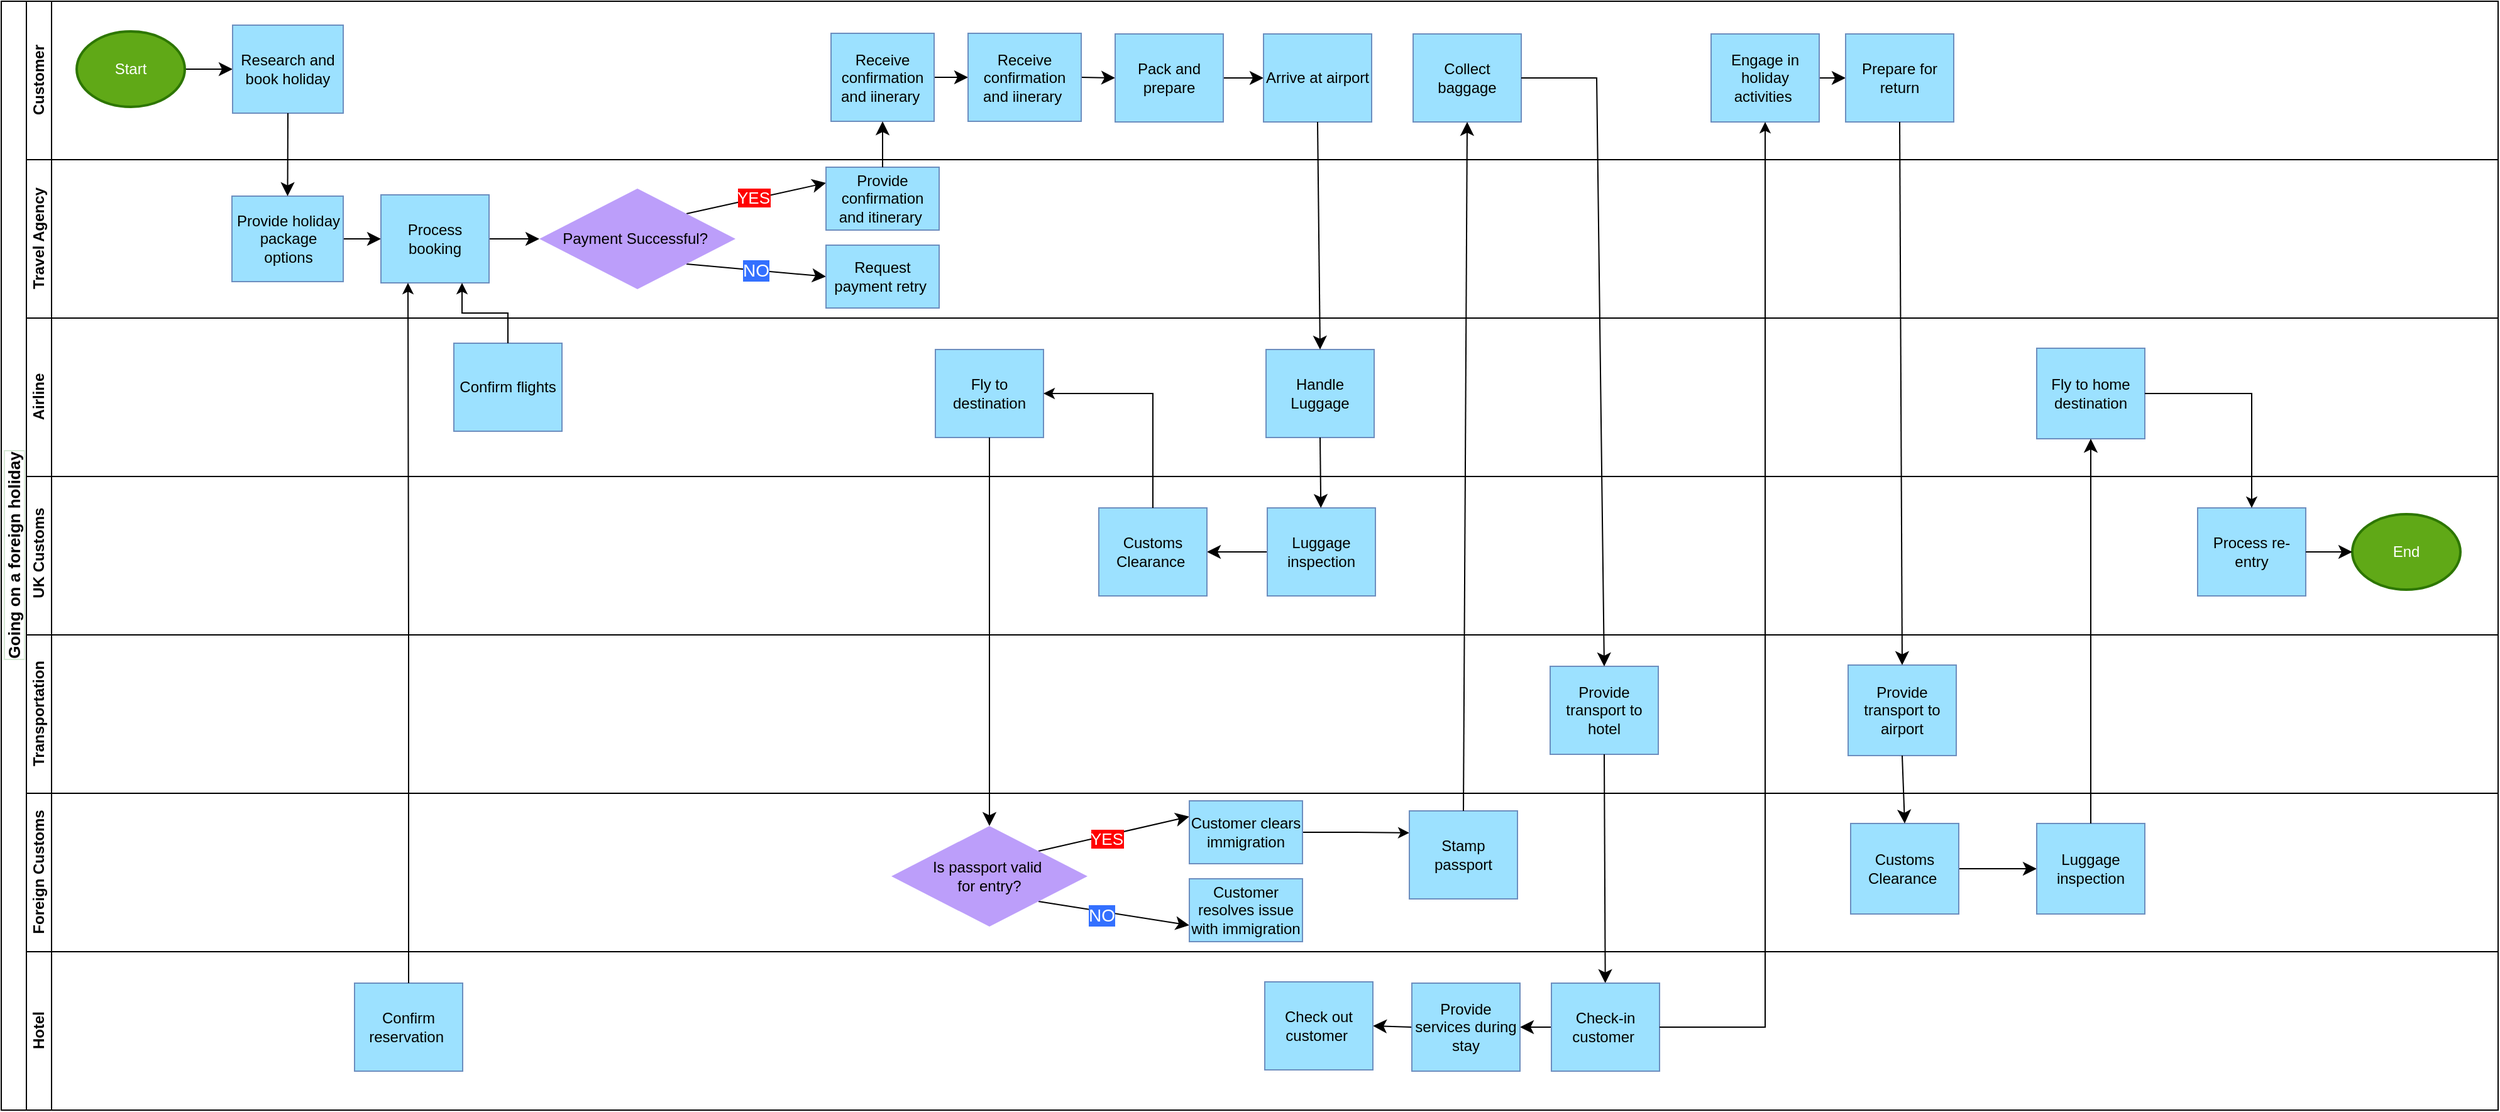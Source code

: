 <mxfile version="24.8.4">
  <diagram name="Page-1" id="JLOnOLcOAgradmC6K_oZ">
    <mxGraphModel dx="3983" dy="2877" grid="0" gridSize="10" guides="1" tooltips="1" connect="1" arrows="1" fold="1" page="0" pageScale="1" pageWidth="827" pageHeight="1169" math="0" shadow="0">
      <root>
        <mxCell id="0" />
        <mxCell id="1" parent="0" />
        <mxCell id="BxR5kWWOkdNth-eWLe1I-245" value="Going on a foreign holiday" style="swimlane;childLayout=stackLayout;resizeParent=1;resizeParentMax=0;horizontal=0;startSize=20;horizontalStack=0;html=1;labelBorderColor=#D5E8D4;fontSize=13;" vertex="1" parent="1">
          <mxGeometry x="-1895" y="-1615" width="1986" height="882" as="geometry" />
        </mxCell>
        <mxCell id="BxR5kWWOkdNth-eWLe1I-246" value="Customer" style="swimlane;startSize=20;horizontal=0;html=1;" vertex="1" parent="BxR5kWWOkdNth-eWLe1I-245">
          <mxGeometry x="20" width="1966" height="126" as="geometry" />
        </mxCell>
        <mxCell id="BxR5kWWOkdNth-eWLe1I-271" value="" style="edgeStyle=none;curved=1;rounded=0;orthogonalLoop=1;jettySize=auto;html=1;fontSize=12;startSize=8;endSize=8;" edge="1" parent="BxR5kWWOkdNth-eWLe1I-246" source="BxR5kWWOkdNth-eWLe1I-207" target="BxR5kWWOkdNth-eWLe1I-208">
          <mxGeometry relative="1" as="geometry" />
        </mxCell>
        <mxCell id="BxR5kWWOkdNth-eWLe1I-207" value="Start" style="strokeWidth=2;html=1;shape=mxgraph.flowchart.start_1;whiteSpace=wrap;fillColor=#60a917;strokeColor=#2D7600;fontColor=#ffffff;" vertex="1" parent="BxR5kWWOkdNth-eWLe1I-246">
          <mxGeometry x="40" y="24" width="86" height="60" as="geometry" />
        </mxCell>
        <mxCell id="BxR5kWWOkdNth-eWLe1I-208" value="Research and book holiday" style="rounded=0;whiteSpace=wrap;html=1;labelBackgroundColor=none;fillColor=#9CE1FF;strokeColor=#6c8ebf;gradientColor=none;" vertex="1" parent="BxR5kWWOkdNth-eWLe1I-246">
          <mxGeometry x="164" y="19" width="88" height="70" as="geometry" />
        </mxCell>
        <mxCell id="BxR5kWWOkdNth-eWLe1I-279" style="edgeStyle=none;curved=1;rounded=0;orthogonalLoop=1;jettySize=auto;html=1;exitX=1;exitY=0.5;exitDx=0;exitDy=0;entryX=0;entryY=0.5;entryDx=0;entryDy=0;fontSize=12;startSize=8;endSize=8;" edge="1" parent="BxR5kWWOkdNth-eWLe1I-246" source="BxR5kWWOkdNth-eWLe1I-259" target="BxR5kWWOkdNth-eWLe1I-260">
          <mxGeometry relative="1" as="geometry" />
        </mxCell>
        <mxCell id="BxR5kWWOkdNth-eWLe1I-259" value="Receive confirmation and iinerary&amp;nbsp;" style="rounded=0;whiteSpace=wrap;html=1;labelBackgroundColor=none;fillColor=#9CE1FF;strokeColor=#6c8ebf;gradientColor=none;" vertex="1" parent="BxR5kWWOkdNth-eWLe1I-246">
          <mxGeometry x="640" y="25.5" width="82" height="70" as="geometry" />
        </mxCell>
        <mxCell id="BxR5kWWOkdNth-eWLe1I-280" style="edgeStyle=none;curved=1;rounded=0;orthogonalLoop=1;jettySize=auto;html=1;exitX=1;exitY=0.5;exitDx=0;exitDy=0;entryX=0;entryY=0.5;entryDx=0;entryDy=0;fontSize=12;startSize=8;endSize=8;" edge="1" parent="BxR5kWWOkdNth-eWLe1I-246" source="BxR5kWWOkdNth-eWLe1I-260" target="BxR5kWWOkdNth-eWLe1I-261">
          <mxGeometry relative="1" as="geometry" />
        </mxCell>
        <mxCell id="BxR5kWWOkdNth-eWLe1I-260" value="Receive confirmation and iinerary&amp;nbsp;" style="rounded=0;whiteSpace=wrap;html=1;labelBackgroundColor=none;fillColor=#9CE1FF;strokeColor=#6c8ebf;gradientColor=none;" vertex="1" parent="BxR5kWWOkdNth-eWLe1I-246">
          <mxGeometry x="749" y="25.5" width="90" height="70" as="geometry" />
        </mxCell>
        <mxCell id="BxR5kWWOkdNth-eWLe1I-281" style="edgeStyle=none;curved=1;rounded=0;orthogonalLoop=1;jettySize=auto;html=1;exitX=1;exitY=0.5;exitDx=0;exitDy=0;entryX=0;entryY=0.5;entryDx=0;entryDy=0;fontSize=12;startSize=8;endSize=8;" edge="1" parent="BxR5kWWOkdNth-eWLe1I-246" source="BxR5kWWOkdNth-eWLe1I-261" target="BxR5kWWOkdNth-eWLe1I-262">
          <mxGeometry relative="1" as="geometry" />
        </mxCell>
        <mxCell id="BxR5kWWOkdNth-eWLe1I-261" value="Pack and prepare" style="rounded=0;whiteSpace=wrap;html=1;labelBackgroundColor=none;fillColor=#9CE1FF;strokeColor=#6c8ebf;gradientColor=none;" vertex="1" parent="BxR5kWWOkdNth-eWLe1I-246">
          <mxGeometry x="866" y="26" width="86" height="70" as="geometry" />
        </mxCell>
        <mxCell id="BxR5kWWOkdNth-eWLe1I-262" value="Arrive at airport" style="rounded=0;whiteSpace=wrap;html=1;labelBackgroundColor=none;fillColor=#9CE1FF;strokeColor=#6c8ebf;gradientColor=none;" vertex="1" parent="BxR5kWWOkdNth-eWLe1I-246">
          <mxGeometry x="984" y="26" width="86" height="70" as="geometry" />
        </mxCell>
        <mxCell id="BxR5kWWOkdNth-eWLe1I-325" value="Collect baggage" style="rounded=0;whiteSpace=wrap;html=1;labelBackgroundColor=none;fillColor=#9CE1FF;strokeColor=#6c8ebf;gradientColor=none;" vertex="1" parent="BxR5kWWOkdNth-eWLe1I-246">
          <mxGeometry x="1103" y="26" width="86" height="70" as="geometry" />
        </mxCell>
        <mxCell id="BxR5kWWOkdNth-eWLe1I-350" style="edgeStyle=none;curved=1;rounded=0;orthogonalLoop=1;jettySize=auto;html=1;exitX=1;exitY=0.5;exitDx=0;exitDy=0;entryX=0;entryY=0.5;entryDx=0;entryDy=0;fontSize=12;startSize=8;endSize=8;" edge="1" parent="BxR5kWWOkdNth-eWLe1I-246" source="BxR5kWWOkdNth-eWLe1I-343" target="BxR5kWWOkdNth-eWLe1I-349">
          <mxGeometry relative="1" as="geometry" />
        </mxCell>
        <mxCell id="BxR5kWWOkdNth-eWLe1I-343" value="Engage in holiday activities&amp;nbsp;" style="rounded=0;whiteSpace=wrap;html=1;labelBackgroundColor=none;fillColor=#9CE1FF;strokeColor=#6c8ebf;gradientColor=none;" vertex="1" parent="BxR5kWWOkdNth-eWLe1I-246">
          <mxGeometry x="1340" y="26" width="86" height="70" as="geometry" />
        </mxCell>
        <mxCell id="BxR5kWWOkdNth-eWLe1I-349" value="Prepare for return" style="rounded=0;whiteSpace=wrap;html=1;labelBackgroundColor=none;fillColor=#9CE1FF;strokeColor=#6c8ebf;gradientColor=none;" vertex="1" parent="BxR5kWWOkdNth-eWLe1I-246">
          <mxGeometry x="1447" y="26" width="86" height="70" as="geometry" />
        </mxCell>
        <mxCell id="BxR5kWWOkdNth-eWLe1I-247" value="Travel Agency" style="swimlane;startSize=20;horizontal=0;html=1;" vertex="1" parent="BxR5kWWOkdNth-eWLe1I-245">
          <mxGeometry x="20" y="126" width="1966" height="126" as="geometry" />
        </mxCell>
        <mxCell id="BxR5kWWOkdNth-eWLe1I-276" value="NO" style="edgeStyle=none;curved=1;rounded=0;orthogonalLoop=1;jettySize=auto;html=1;exitX=1;exitY=1;exitDx=0;exitDy=0;entryX=0;entryY=0.5;entryDx=0;entryDy=0;fontSize=14;startSize=8;endSize=8;labelBorderColor=none;labelBackgroundColor=#3370ff;fontColor=#FFFFFF;textShadow=0;" edge="1" parent="BxR5kWWOkdNth-eWLe1I-247" source="BxR5kWWOkdNth-eWLe1I-231" target="BxR5kWWOkdNth-eWLe1I-239">
          <mxGeometry x="-0.012" relative="1" as="geometry">
            <mxPoint as="offset" />
          </mxGeometry>
        </mxCell>
        <mxCell id="BxR5kWWOkdNth-eWLe1I-273" style="edgeStyle=none;curved=1;rounded=0;orthogonalLoop=1;jettySize=auto;html=1;exitX=1;exitY=0.5;exitDx=0;exitDy=0;entryX=0;entryY=0.5;entryDx=0;entryDy=0;fontSize=12;startSize=8;endSize=8;" edge="1" parent="BxR5kWWOkdNth-eWLe1I-247" source="BxR5kWWOkdNth-eWLe1I-190" target="BxR5kWWOkdNth-eWLe1I-217">
          <mxGeometry relative="1" as="geometry" />
        </mxCell>
        <mxCell id="BxR5kWWOkdNth-eWLe1I-190" value="Provide holiday package options" style="rounded=0;whiteSpace=wrap;html=1;labelBackgroundColor=none;fillColor=#9CE1FF;strokeColor=#6c8ebf;gradientColor=none;" vertex="1" parent="BxR5kWWOkdNth-eWLe1I-247">
          <mxGeometry x="163.5" y="29" width="88.5" height="68" as="geometry" />
        </mxCell>
        <mxCell id="BxR5kWWOkdNth-eWLe1I-274" style="edgeStyle=none;curved=1;rounded=0;orthogonalLoop=1;jettySize=auto;html=1;exitX=1;exitY=0.5;exitDx=0;exitDy=0;entryX=0;entryY=0.5;entryDx=0;entryDy=0;fontSize=12;startSize=8;endSize=8;" edge="1" parent="BxR5kWWOkdNth-eWLe1I-247" source="BxR5kWWOkdNth-eWLe1I-217" target="BxR5kWWOkdNth-eWLe1I-231">
          <mxGeometry relative="1" as="geometry" />
        </mxCell>
        <mxCell id="BxR5kWWOkdNth-eWLe1I-217" value="Process booking" style="rounded=0;whiteSpace=wrap;html=1;labelBackgroundColor=none;fillColor=#9CE1FF;strokeColor=#6c8ebf;gradientColor=none;" vertex="1" parent="BxR5kWWOkdNth-eWLe1I-247">
          <mxGeometry x="282" y="28" width="86" height="70" as="geometry" />
        </mxCell>
        <mxCell id="BxR5kWWOkdNth-eWLe1I-275" style="edgeStyle=none;curved=1;rounded=0;orthogonalLoop=1;jettySize=auto;html=1;exitX=1;exitY=0;exitDx=0;exitDy=0;entryX=0;entryY=0.25;entryDx=0;entryDy=0;fontSize=12;startSize=8;endSize=8;" edge="1" parent="BxR5kWWOkdNth-eWLe1I-247" source="BxR5kWWOkdNth-eWLe1I-231" target="BxR5kWWOkdNth-eWLe1I-218">
          <mxGeometry relative="1" as="geometry" />
        </mxCell>
        <mxCell id="BxR5kWWOkdNth-eWLe1I-291" value="YES" style="edgeLabel;html=1;align=center;verticalAlign=middle;resizable=0;points=[];fontSize=13;labelBorderColor=none;labelBackgroundColor=#FF0000;fontColor=#FFFFFF;textShadow=0;" vertex="1" connectable="0" parent="BxR5kWWOkdNth-eWLe1I-275">
          <mxGeometry x="-0.053" y="1" relative="1" as="geometry">
            <mxPoint y="-1" as="offset" />
          </mxGeometry>
        </mxCell>
        <mxCell id="BxR5kWWOkdNth-eWLe1I-231" value="Payment Successful?&amp;nbsp;" style="rhombus;whiteSpace=wrap;html=1;fillColor=#BC9EFA;fontColor=#000000;strokeColor=none;" vertex="1" parent="BxR5kWWOkdNth-eWLe1I-247">
          <mxGeometry x="408" y="23" width="156" height="80" as="geometry" />
        </mxCell>
        <mxCell id="BxR5kWWOkdNth-eWLe1I-218" value="Provide confirmation and itinerary&amp;nbsp;" style="rounded=0;whiteSpace=wrap;html=1;labelBackgroundColor=none;fillColor=#9CE1FF;strokeColor=#6c8ebf;gradientColor=none;" vertex="1" parent="BxR5kWWOkdNth-eWLe1I-247">
          <mxGeometry x="636" y="6" width="90" height="50" as="geometry" />
        </mxCell>
        <mxCell id="BxR5kWWOkdNth-eWLe1I-239" value="Request payment retry&amp;nbsp;" style="rounded=0;whiteSpace=wrap;html=1;labelBackgroundColor=none;fillColor=#9CE1FF;strokeColor=#6c8ebf;gradientColor=none;" vertex="1" parent="BxR5kWWOkdNth-eWLe1I-247">
          <mxGeometry x="636" y="68" width="90" height="50" as="geometry" />
        </mxCell>
        <mxCell id="BxR5kWWOkdNth-eWLe1I-387" style="edgeStyle=none;curved=1;rounded=0;orthogonalLoop=1;jettySize=auto;html=1;exitX=1;exitY=0.5;exitDx=0;exitDy=0;fontSize=12;startSize=8;endSize=8;" edge="1" parent="BxR5kWWOkdNth-eWLe1I-247" source="BxR5kWWOkdNth-eWLe1I-190" target="BxR5kWWOkdNth-eWLe1I-190">
          <mxGeometry relative="1" as="geometry" />
        </mxCell>
        <mxCell id="BxR5kWWOkdNth-eWLe1I-388" style="edgeStyle=none;curved=1;rounded=0;orthogonalLoop=1;jettySize=auto;html=1;exitX=0.5;exitY=0;exitDx=0;exitDy=0;fontSize=12;startSize=8;endSize=8;" edge="1" parent="BxR5kWWOkdNth-eWLe1I-247" source="BxR5kWWOkdNth-eWLe1I-217" target="BxR5kWWOkdNth-eWLe1I-217">
          <mxGeometry relative="1" as="geometry" />
        </mxCell>
        <mxCell id="BxR5kWWOkdNth-eWLe1I-249" value="Airline" style="swimlane;startSize=20;horizontal=0;html=1;" vertex="1" parent="BxR5kWWOkdNth-eWLe1I-245">
          <mxGeometry x="20" y="252" width="1966" height="126" as="geometry" />
        </mxCell>
        <mxCell id="BxR5kWWOkdNth-eWLe1I-283" value="Handle Luggage" style="rounded=0;whiteSpace=wrap;html=1;labelBackgroundColor=none;fillColor=#9CE1FF;strokeColor=#6c8ebf;gradientColor=none;" vertex="1" parent="BxR5kWWOkdNth-eWLe1I-249">
          <mxGeometry x="986" y="25" width="86" height="70" as="geometry" />
        </mxCell>
        <mxCell id="BxR5kWWOkdNth-eWLe1I-368" value="Fly to home destination" style="rounded=0;whiteSpace=wrap;html=1;labelBackgroundColor=none;fillColor=#9CE1FF;strokeColor=#6c8ebf;gradientColor=none;" vertex="1" parent="BxR5kWWOkdNth-eWLe1I-249">
          <mxGeometry x="1599" y="24" width="86" height="72" as="geometry" />
        </mxCell>
        <mxCell id="BxR5kWWOkdNth-eWLe1I-269" value="Fly to destination" style="rounded=0;whiteSpace=wrap;html=1;labelBackgroundColor=none;fillColor=#9CE1FF;strokeColor=#6c8ebf;gradientColor=none;" vertex="1" parent="BxR5kWWOkdNth-eWLe1I-249">
          <mxGeometry x="723" y="25" width="86" height="70" as="geometry" />
        </mxCell>
        <mxCell id="BxR5kWWOkdNth-eWLe1I-267" value="Confirm flights" style="rounded=0;whiteSpace=wrap;html=1;labelBackgroundColor=none;fillColor=#9CE1FF;strokeColor=#6c8ebf;gradientColor=none;" vertex="1" parent="BxR5kWWOkdNth-eWLe1I-249">
          <mxGeometry x="340" y="20" width="86" height="70" as="geometry" />
        </mxCell>
        <mxCell id="BxR5kWWOkdNth-eWLe1I-250" value="&amp;nbsp;UK&amp;nbsp;&lt;span style=&quot;background-color: initial;&quot;&gt;Customs&lt;/span&gt;" style="swimlane;startSize=20;horizontal=0;html=1;" vertex="1" parent="BxR5kWWOkdNth-eWLe1I-245">
          <mxGeometry x="20" y="378" width="1966" height="126" as="geometry" />
        </mxCell>
        <mxCell id="BxR5kWWOkdNth-eWLe1I-286" style="edgeStyle=none;curved=1;rounded=0;orthogonalLoop=1;jettySize=auto;html=1;exitX=0;exitY=0.5;exitDx=0;exitDy=0;fontSize=12;startSize=8;endSize=8;" edge="1" parent="BxR5kWWOkdNth-eWLe1I-250" source="BxR5kWWOkdNth-eWLe1I-263">
          <mxGeometry relative="1" as="geometry">
            <mxPoint x="1064.286" y="60.571" as="targetPoint" />
          </mxGeometry>
        </mxCell>
        <mxCell id="BxR5kWWOkdNth-eWLe1I-380" value="Process re-entry" style="rounded=0;whiteSpace=wrap;html=1;labelBackgroundColor=none;fillColor=#9CE1FF;strokeColor=#6c8ebf;gradientColor=none;" vertex="1" parent="BxR5kWWOkdNth-eWLe1I-250">
          <mxGeometry x="1727" y="25" width="86" height="70" as="geometry" />
        </mxCell>
        <mxCell id="BxR5kWWOkdNth-eWLe1I-369" value="" style="edgeStyle=none;curved=1;rounded=0;orthogonalLoop=1;jettySize=auto;html=1;fontSize=12;startSize=8;endSize=8;" edge="1" parent="BxR5kWWOkdNth-eWLe1I-250" source="BxR5kWWOkdNth-eWLe1I-263" target="BxR5kWWOkdNth-eWLe1I-264">
          <mxGeometry relative="1" as="geometry" />
        </mxCell>
        <mxCell id="BxR5kWWOkdNth-eWLe1I-263" value="Luggage inspection" style="rounded=0;whiteSpace=wrap;html=1;labelBackgroundColor=none;fillColor=#9CE1FF;strokeColor=#6c8ebf;gradientColor=none;" vertex="1" parent="BxR5kWWOkdNth-eWLe1I-250">
          <mxGeometry x="987" y="25" width="86" height="70" as="geometry" />
        </mxCell>
        <mxCell id="BxR5kWWOkdNth-eWLe1I-264" value="Customs Clearance&amp;nbsp;" style="rounded=0;whiteSpace=wrap;html=1;labelBackgroundColor=none;fillColor=#9CE1FF;strokeColor=#6c8ebf;gradientColor=none;" vertex="1" parent="BxR5kWWOkdNth-eWLe1I-250">
          <mxGeometry x="853" y="25" width="86" height="70" as="geometry" />
        </mxCell>
        <mxCell id="BxR5kWWOkdNth-eWLe1I-385" value="End" style="strokeWidth=2;html=1;shape=mxgraph.flowchart.start_1;whiteSpace=wrap;fillColor=#60a917;fontColor=#ffffff;strokeColor=#2D7600;" vertex="1" parent="BxR5kWWOkdNth-eWLe1I-250">
          <mxGeometry x="1850" y="30" width="86" height="60" as="geometry" />
        </mxCell>
        <mxCell id="BxR5kWWOkdNth-eWLe1I-403" style="edgeStyle=none;curved=1;rounded=0;orthogonalLoop=1;jettySize=auto;html=1;exitX=1;exitY=0.5;exitDx=0;exitDy=0;entryX=0;entryY=0.5;entryDx=0;entryDy=0;entryPerimeter=0;fontSize=12;startSize=8;endSize=8;" edge="1" parent="BxR5kWWOkdNth-eWLe1I-250" source="BxR5kWWOkdNth-eWLe1I-380" target="BxR5kWWOkdNth-eWLe1I-385">
          <mxGeometry relative="1" as="geometry" />
        </mxCell>
        <mxCell id="BxR5kWWOkdNth-eWLe1I-252" value="Transportation" style="swimlane;startSize=20;horizontal=0;html=1;" vertex="1" parent="BxR5kWWOkdNth-eWLe1I-245">
          <mxGeometry x="20" y="504" width="1966" height="126" as="geometry" />
        </mxCell>
        <mxCell id="BxR5kWWOkdNth-eWLe1I-314" value="Provide transport to hotel" style="rounded=0;whiteSpace=wrap;html=1;labelBackgroundColor=none;fillColor=#9CE1FF;strokeColor=#6c8ebf;gradientColor=none;" vertex="1" parent="BxR5kWWOkdNth-eWLe1I-252">
          <mxGeometry x="1212" y="25" width="86" height="70" as="geometry" />
        </mxCell>
        <mxCell id="BxR5kWWOkdNth-eWLe1I-352" value="Provide transport to airport" style="rounded=0;whiteSpace=wrap;html=1;labelBackgroundColor=none;fillColor=#9CE1FF;strokeColor=#6c8ebf;gradientColor=none;" vertex="1" parent="BxR5kWWOkdNth-eWLe1I-252">
          <mxGeometry x="1449" y="24" width="86" height="72" as="geometry" />
        </mxCell>
        <mxCell id="BxR5kWWOkdNth-eWLe1I-272" style="edgeStyle=none;curved=1;rounded=0;orthogonalLoop=1;jettySize=auto;html=1;exitX=0.5;exitY=1;exitDx=0;exitDy=0;entryX=0.5;entryY=0;entryDx=0;entryDy=0;fontSize=12;startSize=8;endSize=8;" edge="1" parent="BxR5kWWOkdNth-eWLe1I-245" source="BxR5kWWOkdNth-eWLe1I-208" target="BxR5kWWOkdNth-eWLe1I-190">
          <mxGeometry relative="1" as="geometry" />
        </mxCell>
        <mxCell id="BxR5kWWOkdNth-eWLe1I-278" style="edgeStyle=none;curved=1;rounded=0;orthogonalLoop=1;jettySize=auto;html=1;exitX=0.5;exitY=0;exitDx=0;exitDy=0;entryX=0.5;entryY=1;entryDx=0;entryDy=0;fontSize=12;startSize=8;endSize=8;" edge="1" parent="BxR5kWWOkdNth-eWLe1I-245" source="BxR5kWWOkdNth-eWLe1I-218" target="BxR5kWWOkdNth-eWLe1I-259">
          <mxGeometry relative="1" as="geometry" />
        </mxCell>
        <mxCell id="BxR5kWWOkdNth-eWLe1I-284" style="edgeStyle=none;curved=1;rounded=0;orthogonalLoop=1;jettySize=auto;html=1;exitX=0.5;exitY=1;exitDx=0;exitDy=0;entryX=0.5;entryY=0;entryDx=0;entryDy=0;fontSize=12;startSize=8;endSize=8;" edge="1" parent="BxR5kWWOkdNth-eWLe1I-245" source="BxR5kWWOkdNth-eWLe1I-262" target="BxR5kWWOkdNth-eWLe1I-283">
          <mxGeometry relative="1" as="geometry" />
        </mxCell>
        <mxCell id="BxR5kWWOkdNth-eWLe1I-285" style="edgeStyle=none;curved=1;rounded=0;orthogonalLoop=1;jettySize=auto;html=1;exitX=0.5;exitY=1;exitDx=0;exitDy=0;fontSize=12;startSize=8;endSize=8;" edge="1" parent="BxR5kWWOkdNth-eWLe1I-245" source="BxR5kWWOkdNth-eWLe1I-283" target="BxR5kWWOkdNth-eWLe1I-263">
          <mxGeometry relative="1" as="geometry" />
        </mxCell>
        <mxCell id="BxR5kWWOkdNth-eWLe1I-310" style="edgeStyle=none;curved=1;rounded=0;orthogonalLoop=1;jettySize=auto;html=1;exitX=0.5;exitY=1;exitDx=0;exitDy=0;fontSize=12;startSize=8;endSize=8;" edge="1" parent="BxR5kWWOkdNth-eWLe1I-245" source="BxR5kWWOkdNth-eWLe1I-269" target="BxR5kWWOkdNth-eWLe1I-296">
          <mxGeometry relative="1" as="geometry" />
        </mxCell>
        <mxCell id="BxR5kWWOkdNth-eWLe1I-339" style="edgeStyle=none;curved=1;rounded=0;orthogonalLoop=1;jettySize=auto;html=1;exitX=0.5;exitY=1;exitDx=0;exitDy=0;fontSize=12;startSize=8;endSize=8;" edge="1" parent="BxR5kWWOkdNth-eWLe1I-245" source="BxR5kWWOkdNth-eWLe1I-314" target="BxR5kWWOkdNth-eWLe1I-323">
          <mxGeometry relative="1" as="geometry" />
        </mxCell>
        <mxCell id="BxR5kWWOkdNth-eWLe1I-251" value="Foreign Customs" style="swimlane;startSize=20;horizontal=0;html=1;" vertex="1" parent="BxR5kWWOkdNth-eWLe1I-245">
          <mxGeometry x="20" y="630" width="1966" height="126" as="geometry" />
        </mxCell>
        <mxCell id="BxR5kWWOkdNth-eWLe1I-334" style="edgeStyle=none;curved=1;rounded=0;orthogonalLoop=1;jettySize=auto;html=1;exitX=1;exitY=1;exitDx=0;exitDy=0;entryX=0;entryY=0.74;entryDx=0;entryDy=0;fontSize=12;startSize=8;endSize=8;entryPerimeter=0;" edge="1" parent="BxR5kWWOkdNth-eWLe1I-251" source="BxR5kWWOkdNth-eWLe1I-296" target="BxR5kWWOkdNth-eWLe1I-300">
          <mxGeometry relative="1" as="geometry" />
        </mxCell>
        <mxCell id="BxR5kWWOkdNth-eWLe1I-336" value="NO" style="edgeLabel;html=1;align=center;verticalAlign=middle;resizable=0;points=[];fontSize=14;labelBorderColor=none;labelBackgroundColor=#3370ff;spacing=10;fontColor=#FFFFFF;textShadow=0;" vertex="1" connectable="0" parent="BxR5kWWOkdNth-eWLe1I-334">
          <mxGeometry x="-0.032" y="-2" relative="1" as="geometry">
            <mxPoint x="-8" as="offset" />
          </mxGeometry>
        </mxCell>
        <mxCell id="BxR5kWWOkdNth-eWLe1I-335" style="edgeStyle=none;curved=1;rounded=0;orthogonalLoop=1;jettySize=auto;html=1;exitX=1;exitY=0;exitDx=0;exitDy=0;entryX=0;entryY=0.25;entryDx=0;entryDy=0;fontSize=12;startSize=8;endSize=8;textShadow=0;" edge="1" parent="BxR5kWWOkdNth-eWLe1I-251" source="BxR5kWWOkdNth-eWLe1I-296" target="BxR5kWWOkdNth-eWLe1I-301">
          <mxGeometry relative="1" as="geometry" />
        </mxCell>
        <mxCell id="BxR5kWWOkdNth-eWLe1I-337" value="YES" style="edgeLabel;html=1;align=center;verticalAlign=middle;resizable=0;points=[];fontSize=13;labelBorderColor=none;labelBackgroundColor=#FF0000;fontColor=#FFFFFF;" vertex="1" connectable="0" parent="BxR5kWWOkdNth-eWLe1I-335">
          <mxGeometry x="-0.111" y="-2" relative="1" as="geometry">
            <mxPoint as="offset" />
          </mxGeometry>
        </mxCell>
        <mxCell id="BxR5kWWOkdNth-eWLe1I-296" value="Is passport valid&amp;nbsp;&lt;div&gt;for entry?&lt;/div&gt;" style="rhombus;whiteSpace=wrap;html=1;fillColor=#BC9EFA;fontColor=#000000;strokeColor=none;" vertex="1" parent="BxR5kWWOkdNth-eWLe1I-251">
          <mxGeometry x="688" y="26" width="156" height="80" as="geometry" />
        </mxCell>
        <mxCell id="BxR5kWWOkdNth-eWLe1I-300" value="Customer resolves issue with immigration" style="rounded=0;whiteSpace=wrap;html=1;labelBackgroundColor=none;fillColor=#9CE1FF;strokeColor=#6c8ebf;gradientColor=none;movable=1;resizable=1;rotatable=1;deletable=1;editable=1;locked=0;connectable=1;" vertex="1" parent="BxR5kWWOkdNth-eWLe1I-251">
          <mxGeometry x="925" y="68" width="90" height="50" as="geometry" />
        </mxCell>
        <mxCell id="BxR5kWWOkdNth-eWLe1I-415" style="edgeStyle=orthogonalEdgeStyle;rounded=0;orthogonalLoop=1;jettySize=auto;html=1;exitX=1;exitY=0.5;exitDx=0;exitDy=0;entryX=0;entryY=0.25;entryDx=0;entryDy=0;" edge="1" parent="BxR5kWWOkdNth-eWLe1I-251" source="BxR5kWWOkdNth-eWLe1I-301" target="BxR5kWWOkdNth-eWLe1I-311">
          <mxGeometry relative="1" as="geometry" />
        </mxCell>
        <mxCell id="BxR5kWWOkdNth-eWLe1I-301" value="Customer clears immigration" style="rounded=0;whiteSpace=wrap;html=1;labelBackgroundColor=none;fillColor=#9CE1FF;strokeColor=#6c8ebf;gradientColor=none;movable=1;resizable=1;rotatable=1;deletable=1;editable=1;locked=0;connectable=1;" vertex="1" parent="BxR5kWWOkdNth-eWLe1I-251">
          <mxGeometry x="925" y="6" width="90" height="50" as="geometry" />
        </mxCell>
        <mxCell id="BxR5kWWOkdNth-eWLe1I-375" style="edgeStyle=none;curved=1;rounded=0;orthogonalLoop=1;jettySize=auto;html=1;exitX=1;exitY=0.5;exitDx=0;exitDy=0;entryX=0;entryY=0.5;entryDx=0;entryDy=0;fontSize=12;startSize=8;endSize=8;" edge="1" parent="BxR5kWWOkdNth-eWLe1I-251" source="BxR5kWWOkdNth-eWLe1I-372" target="BxR5kWWOkdNth-eWLe1I-373">
          <mxGeometry relative="1" as="geometry" />
        </mxCell>
        <mxCell id="BxR5kWWOkdNth-eWLe1I-372" value="Customs Clearance&amp;nbsp;" style="rounded=0;whiteSpace=wrap;html=1;labelBackgroundColor=none;fillColor=#9CE1FF;strokeColor=#6c8ebf;gradientColor=none;" vertex="1" parent="BxR5kWWOkdNth-eWLe1I-251">
          <mxGeometry x="1451" y="24" width="86" height="72" as="geometry" />
        </mxCell>
        <mxCell id="BxR5kWWOkdNth-eWLe1I-373" value="Luggage inspection" style="rounded=0;whiteSpace=wrap;html=1;labelBackgroundColor=none;fillColor=#9CE1FF;strokeColor=#6c8ebf;gradientColor=none;" vertex="1" parent="BxR5kWWOkdNth-eWLe1I-251">
          <mxGeometry x="1599" y="24" width="86" height="72" as="geometry" />
        </mxCell>
        <mxCell id="BxR5kWWOkdNth-eWLe1I-311" value="Stamp passport" style="rounded=0;whiteSpace=wrap;html=1;labelBackgroundColor=none;fillColor=#9CE1FF;strokeColor=#6c8ebf;gradientColor=none;" vertex="1" parent="BxR5kWWOkdNth-eWLe1I-251">
          <mxGeometry x="1100" y="14" width="86" height="70" as="geometry" />
        </mxCell>
        <mxCell id="BxR5kWWOkdNth-eWLe1I-317" value="Hotel" style="swimlane;startSize=20;horizontal=0;html=1;" vertex="1" parent="BxR5kWWOkdNth-eWLe1I-245">
          <mxGeometry x="20" y="756" width="1966" height="126" as="geometry" />
        </mxCell>
        <mxCell id="BxR5kWWOkdNth-eWLe1I-400" style="edgeStyle=none;curved=1;rounded=0;orthogonalLoop=1;jettySize=auto;html=1;exitX=0;exitY=0.5;exitDx=0;exitDy=0;entryX=1;entryY=0.5;entryDx=0;entryDy=0;fontSize=12;startSize=8;endSize=8;" edge="1" parent="BxR5kWWOkdNth-eWLe1I-317" source="BxR5kWWOkdNth-eWLe1I-323" target="BxR5kWWOkdNth-eWLe1I-324">
          <mxGeometry relative="1" as="geometry" />
        </mxCell>
        <mxCell id="BxR5kWWOkdNth-eWLe1I-323" value="Check-in customer&amp;nbsp;" style="rounded=0;whiteSpace=wrap;html=1;labelBackgroundColor=none;fillColor=#9CE1FF;strokeColor=#6c8ebf;gradientColor=none;" vertex="1" parent="BxR5kWWOkdNth-eWLe1I-317">
          <mxGeometry x="1213" y="25" width="86" height="70" as="geometry" />
        </mxCell>
        <mxCell id="BxR5kWWOkdNth-eWLe1I-344" style="edgeStyle=none;curved=1;rounded=0;orthogonalLoop=1;jettySize=auto;html=1;exitX=0;exitY=0.5;exitDx=0;exitDy=0;entryX=1;entryY=0.5;entryDx=0;entryDy=0;fontSize=12;startSize=8;endSize=8;" edge="1" parent="BxR5kWWOkdNth-eWLe1I-317" source="BxR5kWWOkdNth-eWLe1I-324" target="BxR5kWWOkdNth-eWLe1I-341">
          <mxGeometry relative="1" as="geometry" />
        </mxCell>
        <mxCell id="BxR5kWWOkdNth-eWLe1I-324" value="Provide services during stay" style="rounded=0;whiteSpace=wrap;html=1;labelBackgroundColor=none;fillColor=#9CE1FF;strokeColor=#6c8ebf;gradientColor=none;" vertex="1" parent="BxR5kWWOkdNth-eWLe1I-317">
          <mxGeometry x="1102" y="25" width="86" height="70" as="geometry" />
        </mxCell>
        <mxCell id="BxR5kWWOkdNth-eWLe1I-341" value="Check out customer&amp;nbsp;" style="rounded=0;whiteSpace=wrap;html=1;labelBackgroundColor=none;fillColor=#9CE1FF;strokeColor=#6c8ebf;gradientColor=none;" vertex="1" parent="BxR5kWWOkdNth-eWLe1I-317">
          <mxGeometry x="985" y="24" width="86" height="70" as="geometry" />
        </mxCell>
        <mxCell id="BxR5kWWOkdNth-eWLe1I-318" value="Confirm reservation&amp;nbsp;" style="rounded=0;whiteSpace=wrap;html=1;labelBackgroundColor=none;fillColor=#9CE1FF;strokeColor=#6c8ebf;gradientColor=none;" vertex="1" parent="BxR5kWWOkdNth-eWLe1I-317">
          <mxGeometry x="261" y="25" width="86" height="70" as="geometry" />
        </mxCell>
        <mxCell id="BxR5kWWOkdNth-eWLe1I-377" style="edgeStyle=none;curved=1;rounded=0;orthogonalLoop=1;jettySize=auto;html=1;exitX=0.5;exitY=0;exitDx=0;exitDy=0;entryX=0.5;entryY=1;entryDx=0;entryDy=0;fontSize=12;startSize=8;endSize=8;" edge="1" parent="BxR5kWWOkdNth-eWLe1I-245" source="BxR5kWWOkdNth-eWLe1I-373" target="BxR5kWWOkdNth-eWLe1I-368">
          <mxGeometry relative="1" as="geometry" />
        </mxCell>
        <mxCell id="BxR5kWWOkdNth-eWLe1I-396" style="edgeStyle=none;curved=1;rounded=0;orthogonalLoop=1;jettySize=auto;html=1;exitX=0.5;exitY=0;exitDx=0;exitDy=0;entryX=0.5;entryY=1;entryDx=0;entryDy=0;fontSize=12;startSize=8;endSize=8;" edge="1" parent="BxR5kWWOkdNth-eWLe1I-245" source="BxR5kWWOkdNth-eWLe1I-311" target="BxR5kWWOkdNth-eWLe1I-325">
          <mxGeometry relative="1" as="geometry" />
        </mxCell>
        <mxCell id="BxR5kWWOkdNth-eWLe1I-398" style="edgeStyle=none;curved=0;rounded=0;orthogonalLoop=1;jettySize=auto;html=1;exitX=1;exitY=0.5;exitDx=0;exitDy=0;entryX=0.5;entryY=0;entryDx=0;entryDy=0;fontSize=12;startSize=8;endSize=8;" edge="1" parent="BxR5kWWOkdNth-eWLe1I-245" source="BxR5kWWOkdNth-eWLe1I-325" target="BxR5kWWOkdNth-eWLe1I-314">
          <mxGeometry relative="1" as="geometry">
            <Array as="points">
              <mxPoint x="1269" y="61" />
            </Array>
          </mxGeometry>
        </mxCell>
        <mxCell id="BxR5kWWOkdNth-eWLe1I-404" style="edgeStyle=none;curved=1;rounded=0;orthogonalLoop=1;jettySize=auto;html=1;exitX=0.5;exitY=1;exitDx=0;exitDy=0;entryX=0.5;entryY=0;entryDx=0;entryDy=0;fontSize=12;startSize=8;endSize=8;" edge="1" parent="BxR5kWWOkdNth-eWLe1I-245" source="BxR5kWWOkdNth-eWLe1I-352" target="BxR5kWWOkdNth-eWLe1I-372">
          <mxGeometry relative="1" as="geometry" />
        </mxCell>
        <mxCell id="BxR5kWWOkdNth-eWLe1I-405" style="edgeStyle=none;curved=1;rounded=0;orthogonalLoop=1;jettySize=auto;html=1;exitX=0.5;exitY=1;exitDx=0;exitDy=0;entryX=0.5;entryY=0;entryDx=0;entryDy=0;fontSize=12;startSize=8;endSize=8;" edge="1" parent="BxR5kWWOkdNth-eWLe1I-245" source="BxR5kWWOkdNth-eWLe1I-349" target="BxR5kWWOkdNth-eWLe1I-352">
          <mxGeometry relative="1" as="geometry" />
        </mxCell>
        <mxCell id="BxR5kWWOkdNth-eWLe1I-411" style="edgeStyle=orthogonalEdgeStyle;rounded=0;orthogonalLoop=1;jettySize=auto;html=1;exitX=1;exitY=0.5;exitDx=0;exitDy=0;" edge="1" parent="BxR5kWWOkdNth-eWLe1I-245" source="BxR5kWWOkdNth-eWLe1I-323" target="BxR5kWWOkdNth-eWLe1I-343">
          <mxGeometry relative="1" as="geometry" />
        </mxCell>
        <mxCell id="BxR5kWWOkdNth-eWLe1I-412" style="edgeStyle=orthogonalEdgeStyle;rounded=0;orthogonalLoop=1;jettySize=auto;html=1;exitX=0.5;exitY=0;exitDx=0;exitDy=0;entryX=1;entryY=0.5;entryDx=0;entryDy=0;" edge="1" parent="BxR5kWWOkdNth-eWLe1I-245" source="BxR5kWWOkdNth-eWLe1I-264" target="BxR5kWWOkdNth-eWLe1I-269">
          <mxGeometry relative="1" as="geometry" />
        </mxCell>
        <mxCell id="BxR5kWWOkdNth-eWLe1I-413" style="edgeStyle=orthogonalEdgeStyle;rounded=0;orthogonalLoop=1;jettySize=auto;html=1;exitX=1;exitY=0.5;exitDx=0;exitDy=0;entryX=0.5;entryY=0;entryDx=0;entryDy=0;" edge="1" parent="BxR5kWWOkdNth-eWLe1I-245" source="BxR5kWWOkdNth-eWLe1I-368" target="BxR5kWWOkdNth-eWLe1I-380">
          <mxGeometry relative="1" as="geometry" />
        </mxCell>
        <mxCell id="BxR5kWWOkdNth-eWLe1I-416" style="edgeStyle=orthogonalEdgeStyle;rounded=0;orthogonalLoop=1;jettySize=auto;html=1;exitX=0.5;exitY=0;exitDx=0;exitDy=0;entryX=0.75;entryY=1;entryDx=0;entryDy=0;" edge="1" parent="BxR5kWWOkdNth-eWLe1I-245" source="BxR5kWWOkdNth-eWLe1I-267" target="BxR5kWWOkdNth-eWLe1I-217">
          <mxGeometry relative="1" as="geometry" />
        </mxCell>
        <mxCell id="BxR5kWWOkdNth-eWLe1I-421" style="edgeStyle=orthogonalEdgeStyle;rounded=0;orthogonalLoop=1;jettySize=auto;html=1;exitX=0.5;exitY=0;exitDx=0;exitDy=0;entryX=0.25;entryY=1;entryDx=0;entryDy=0;" edge="1" parent="BxR5kWWOkdNth-eWLe1I-245" source="BxR5kWWOkdNth-eWLe1I-318" target="BxR5kWWOkdNth-eWLe1I-217">
          <mxGeometry relative="1" as="geometry">
            <mxPoint x="321.206" y="268.645" as="targetPoint" />
          </mxGeometry>
        </mxCell>
      </root>
    </mxGraphModel>
  </diagram>
</mxfile>
